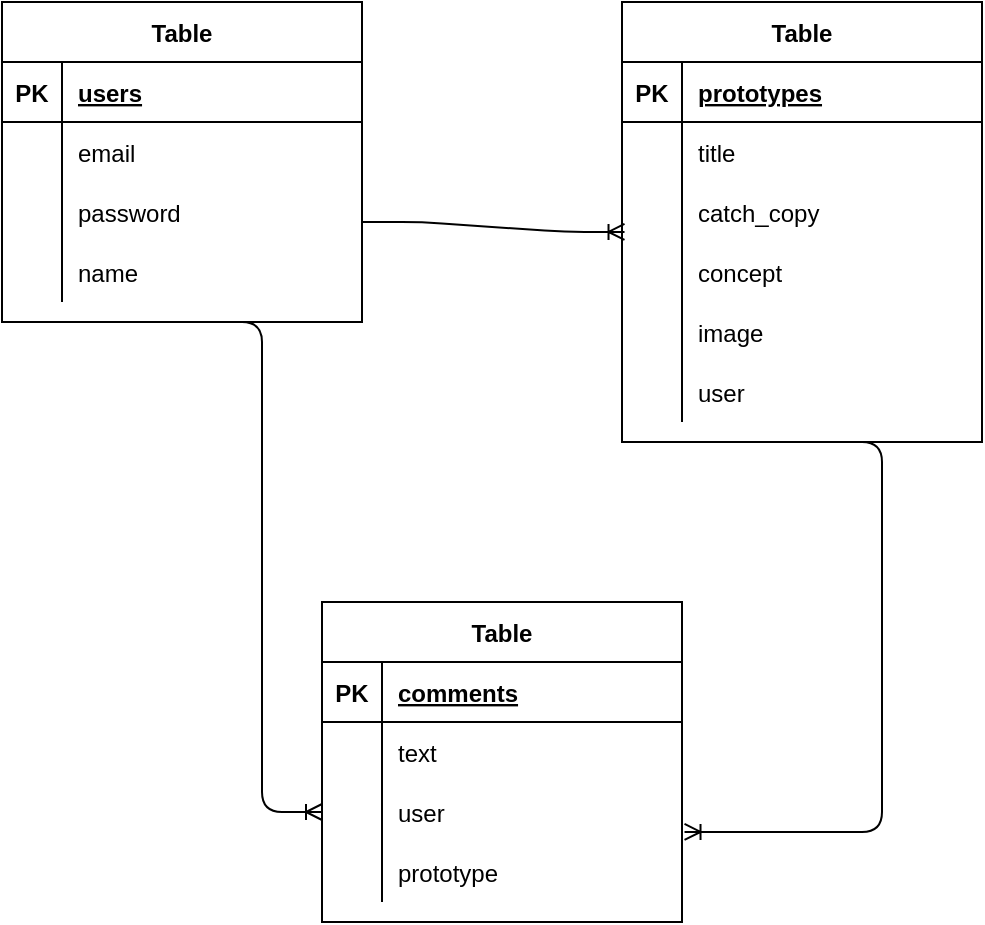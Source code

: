 <mxfile version="14.2.4" type="embed" pages="2">
    <diagram id="FxqAuDwuMw41KQajTdZg" name="ページ1">
        <mxGraphModel dx="511" dy="674" grid="1" gridSize="10" guides="1" tooltips="1" connect="1" arrows="1" fold="1" page="1" pageScale="1" pageWidth="850" pageHeight="1100" math="0" shadow="0">
            <root>
                <mxCell id="0"/>
                <mxCell id="1" parent="0"/>
                <mxCell id="o4Pr2MXqR8TXZmCJZxpu-56" value="Table" style="shape=table;startSize=30;container=1;collapsible=1;childLayout=tableLayout;fixedRows=1;rowLines=0;fontStyle=1;align=center;resizeLast=1;" vertex="1" parent="1">
                    <mxGeometry x="10" y="140" width="180" height="160" as="geometry"/>
                </mxCell>
                <mxCell id="o4Pr2MXqR8TXZmCJZxpu-57" value="" style="shape=partialRectangle;collapsible=0;dropTarget=0;pointerEvents=0;fillColor=none;top=0;left=0;bottom=1;right=0;points=[[0,0.5],[1,0.5]];portConstraint=eastwest;" vertex="1" parent="o4Pr2MXqR8TXZmCJZxpu-56">
                    <mxGeometry y="30" width="180" height="30" as="geometry"/>
                </mxCell>
                <mxCell id="o4Pr2MXqR8TXZmCJZxpu-58" value="PK" style="shape=partialRectangle;connectable=0;fillColor=none;top=0;left=0;bottom=0;right=0;fontStyle=1;overflow=hidden;" vertex="1" parent="o4Pr2MXqR8TXZmCJZxpu-57">
                    <mxGeometry width="30" height="30" as="geometry"/>
                </mxCell>
                <mxCell id="o4Pr2MXqR8TXZmCJZxpu-59" value="users" style="shape=partialRectangle;connectable=0;fillColor=none;top=0;left=0;bottom=0;right=0;align=left;spacingLeft=6;fontStyle=5;overflow=hidden;" vertex="1" parent="o4Pr2MXqR8TXZmCJZxpu-57">
                    <mxGeometry x="30" width="150" height="30" as="geometry"/>
                </mxCell>
                <mxCell id="o4Pr2MXqR8TXZmCJZxpu-60" value="" style="shape=partialRectangle;collapsible=0;dropTarget=0;pointerEvents=0;fillColor=none;top=0;left=0;bottom=0;right=0;points=[[0,0.5],[1,0.5]];portConstraint=eastwest;" vertex="1" parent="o4Pr2MXqR8TXZmCJZxpu-56">
                    <mxGeometry y="60" width="180" height="30" as="geometry"/>
                </mxCell>
                <mxCell id="o4Pr2MXqR8TXZmCJZxpu-61" value="" style="shape=partialRectangle;connectable=0;fillColor=none;top=0;left=0;bottom=0;right=0;editable=1;overflow=hidden;" vertex="1" parent="o4Pr2MXqR8TXZmCJZxpu-60">
                    <mxGeometry width="30" height="30" as="geometry"/>
                </mxCell>
                <mxCell id="o4Pr2MXqR8TXZmCJZxpu-62" value="email" style="shape=partialRectangle;connectable=0;fillColor=none;top=0;left=0;bottom=0;right=0;align=left;spacingLeft=6;overflow=hidden;" vertex="1" parent="o4Pr2MXqR8TXZmCJZxpu-60">
                    <mxGeometry x="30" width="150" height="30" as="geometry"/>
                </mxCell>
                <mxCell id="o4Pr2MXqR8TXZmCJZxpu-63" value="" style="shape=partialRectangle;collapsible=0;dropTarget=0;pointerEvents=0;fillColor=none;top=0;left=0;bottom=0;right=0;points=[[0,0.5],[1,0.5]];portConstraint=eastwest;" vertex="1" parent="o4Pr2MXqR8TXZmCJZxpu-56">
                    <mxGeometry y="90" width="180" height="30" as="geometry"/>
                </mxCell>
                <mxCell id="o4Pr2MXqR8TXZmCJZxpu-64" value="" style="shape=partialRectangle;connectable=0;fillColor=none;top=0;left=0;bottom=0;right=0;editable=1;overflow=hidden;" vertex="1" parent="o4Pr2MXqR8TXZmCJZxpu-63">
                    <mxGeometry width="30" height="30" as="geometry"/>
                </mxCell>
                <mxCell id="o4Pr2MXqR8TXZmCJZxpu-65" value="password" style="shape=partialRectangle;connectable=0;fillColor=none;top=0;left=0;bottom=0;right=0;align=left;spacingLeft=6;overflow=hidden;" vertex="1" parent="o4Pr2MXqR8TXZmCJZxpu-63">
                    <mxGeometry x="30" width="150" height="30" as="geometry"/>
                </mxCell>
                <mxCell id="o4Pr2MXqR8TXZmCJZxpu-66" value="" style="shape=partialRectangle;collapsible=0;dropTarget=0;pointerEvents=0;fillColor=none;top=0;left=0;bottom=0;right=0;points=[[0,0.5],[1,0.5]];portConstraint=eastwest;" vertex="1" parent="o4Pr2MXqR8TXZmCJZxpu-56">
                    <mxGeometry y="120" width="180" height="30" as="geometry"/>
                </mxCell>
                <mxCell id="o4Pr2MXqR8TXZmCJZxpu-67" value="" style="shape=partialRectangle;connectable=0;fillColor=none;top=0;left=0;bottom=0;right=0;editable=1;overflow=hidden;" vertex="1" parent="o4Pr2MXqR8TXZmCJZxpu-66">
                    <mxGeometry width="30" height="30" as="geometry"/>
                </mxCell>
                <mxCell id="o4Pr2MXqR8TXZmCJZxpu-68" value="name" style="shape=partialRectangle;connectable=0;fillColor=none;top=0;left=0;bottom=0;right=0;align=left;spacingLeft=6;overflow=hidden;" vertex="1" parent="o4Pr2MXqR8TXZmCJZxpu-66">
                    <mxGeometry x="30" width="150" height="30" as="geometry"/>
                </mxCell>
                <mxCell id="o4Pr2MXqR8TXZmCJZxpu-69" value="Table" style="shape=table;startSize=30;container=1;collapsible=1;childLayout=tableLayout;fixedRows=1;rowLines=0;fontStyle=1;align=center;resizeLast=1;" vertex="1" parent="1">
                    <mxGeometry x="320" y="140" width="180" height="220" as="geometry"/>
                </mxCell>
                <mxCell id="o4Pr2MXqR8TXZmCJZxpu-70" value="" style="shape=partialRectangle;collapsible=0;dropTarget=0;pointerEvents=0;fillColor=none;top=0;left=0;bottom=1;right=0;points=[[0,0.5],[1,0.5]];portConstraint=eastwest;" vertex="1" parent="o4Pr2MXqR8TXZmCJZxpu-69">
                    <mxGeometry y="30" width="180" height="30" as="geometry"/>
                </mxCell>
                <mxCell id="o4Pr2MXqR8TXZmCJZxpu-71" value="PK" style="shape=partialRectangle;connectable=0;fillColor=none;top=0;left=0;bottom=0;right=0;fontStyle=1;overflow=hidden;" vertex="1" parent="o4Pr2MXqR8TXZmCJZxpu-70">
                    <mxGeometry width="30" height="30" as="geometry"/>
                </mxCell>
                <mxCell id="o4Pr2MXqR8TXZmCJZxpu-72" value="prototypes" style="shape=partialRectangle;connectable=0;fillColor=none;top=0;left=0;bottom=0;right=0;align=left;spacingLeft=6;fontStyle=5;overflow=hidden;" vertex="1" parent="o4Pr2MXqR8TXZmCJZxpu-70">
                    <mxGeometry x="30" width="150" height="30" as="geometry"/>
                </mxCell>
                <mxCell id="o4Pr2MXqR8TXZmCJZxpu-73" value="" style="shape=partialRectangle;collapsible=0;dropTarget=0;pointerEvents=0;fillColor=none;top=0;left=0;bottom=0;right=0;points=[[0,0.5],[1,0.5]];portConstraint=eastwest;" vertex="1" parent="o4Pr2MXqR8TXZmCJZxpu-69">
                    <mxGeometry y="60" width="180" height="30" as="geometry"/>
                </mxCell>
                <mxCell id="o4Pr2MXqR8TXZmCJZxpu-74" value="" style="shape=partialRectangle;connectable=0;fillColor=none;top=0;left=0;bottom=0;right=0;editable=1;overflow=hidden;" vertex="1" parent="o4Pr2MXqR8TXZmCJZxpu-73">
                    <mxGeometry width="30" height="30" as="geometry"/>
                </mxCell>
                <mxCell id="o4Pr2MXqR8TXZmCJZxpu-75" value="title" style="shape=partialRectangle;connectable=0;fillColor=none;top=0;left=0;bottom=0;right=0;align=left;spacingLeft=6;overflow=hidden;" vertex="1" parent="o4Pr2MXqR8TXZmCJZxpu-73">
                    <mxGeometry x="30" width="150" height="30" as="geometry"/>
                </mxCell>
                <mxCell id="o4Pr2MXqR8TXZmCJZxpu-76" value="" style="shape=partialRectangle;collapsible=0;dropTarget=0;pointerEvents=0;fillColor=none;top=0;left=0;bottom=0;right=0;points=[[0,0.5],[1,0.5]];portConstraint=eastwest;" vertex="1" parent="o4Pr2MXqR8TXZmCJZxpu-69">
                    <mxGeometry y="90" width="180" height="30" as="geometry"/>
                </mxCell>
                <mxCell id="o4Pr2MXqR8TXZmCJZxpu-77" value="" style="shape=partialRectangle;connectable=0;fillColor=none;top=0;left=0;bottom=0;right=0;editable=1;overflow=hidden;" vertex="1" parent="o4Pr2MXqR8TXZmCJZxpu-76">
                    <mxGeometry width="30" height="30" as="geometry"/>
                </mxCell>
                <mxCell id="o4Pr2MXqR8TXZmCJZxpu-78" value="catch_copy" style="shape=partialRectangle;connectable=0;fillColor=none;top=0;left=0;bottom=0;right=0;align=left;spacingLeft=6;overflow=hidden;" vertex="1" parent="o4Pr2MXqR8TXZmCJZxpu-76">
                    <mxGeometry x="30" width="150" height="30" as="geometry"/>
                </mxCell>
                <mxCell id="o4Pr2MXqR8TXZmCJZxpu-79" value="" style="shape=partialRectangle;collapsible=0;dropTarget=0;pointerEvents=0;fillColor=none;top=0;left=0;bottom=0;right=0;points=[[0,0.5],[1,0.5]];portConstraint=eastwest;" vertex="1" parent="o4Pr2MXqR8TXZmCJZxpu-69">
                    <mxGeometry y="120" width="180" height="30" as="geometry"/>
                </mxCell>
                <mxCell id="o4Pr2MXqR8TXZmCJZxpu-80" value="" style="shape=partialRectangle;connectable=0;fillColor=none;top=0;left=0;bottom=0;right=0;editable=1;overflow=hidden;" vertex="1" parent="o4Pr2MXqR8TXZmCJZxpu-79">
                    <mxGeometry width="30" height="30" as="geometry"/>
                </mxCell>
                <mxCell id="o4Pr2MXqR8TXZmCJZxpu-81" value="concept" style="shape=partialRectangle;connectable=0;fillColor=none;top=0;left=0;bottom=0;right=0;align=left;spacingLeft=6;overflow=hidden;" vertex="1" parent="o4Pr2MXqR8TXZmCJZxpu-79">
                    <mxGeometry x="30" width="150" height="30" as="geometry"/>
                </mxCell>
                <mxCell id="o4Pr2MXqR8TXZmCJZxpu-104" style="shape=partialRectangle;collapsible=0;dropTarget=0;pointerEvents=0;fillColor=none;top=0;left=0;bottom=0;right=0;points=[[0,0.5],[1,0.5]];portConstraint=eastwest;" vertex="1" parent="o4Pr2MXqR8TXZmCJZxpu-69">
                    <mxGeometry y="150" width="180" height="30" as="geometry"/>
                </mxCell>
                <mxCell id="o4Pr2MXqR8TXZmCJZxpu-105" style="shape=partialRectangle;connectable=0;fillColor=none;top=0;left=0;bottom=0;right=0;editable=1;overflow=hidden;" vertex="1" parent="o4Pr2MXqR8TXZmCJZxpu-104">
                    <mxGeometry width="30" height="30" as="geometry"/>
                </mxCell>
                <mxCell id="o4Pr2MXqR8TXZmCJZxpu-106" value="image" style="shape=partialRectangle;connectable=0;fillColor=none;top=0;left=0;bottom=0;right=0;align=left;spacingLeft=6;overflow=hidden;" vertex="1" parent="o4Pr2MXqR8TXZmCJZxpu-104">
                    <mxGeometry x="30" width="150" height="30" as="geometry"/>
                </mxCell>
                <mxCell id="o4Pr2MXqR8TXZmCJZxpu-101" style="shape=partialRectangle;collapsible=0;dropTarget=0;pointerEvents=0;fillColor=none;top=0;left=0;bottom=0;right=0;points=[[0,0.5],[1,0.5]];portConstraint=eastwest;" vertex="1" parent="o4Pr2MXqR8TXZmCJZxpu-69">
                    <mxGeometry y="180" width="180" height="30" as="geometry"/>
                </mxCell>
                <mxCell id="o4Pr2MXqR8TXZmCJZxpu-102" style="shape=partialRectangle;connectable=0;fillColor=none;top=0;left=0;bottom=0;right=0;editable=1;overflow=hidden;" vertex="1" parent="o4Pr2MXqR8TXZmCJZxpu-101">
                    <mxGeometry width="30" height="30" as="geometry"/>
                </mxCell>
                <mxCell id="o4Pr2MXqR8TXZmCJZxpu-103" value="user" style="shape=partialRectangle;connectable=0;fillColor=none;top=0;left=0;bottom=0;right=0;align=left;spacingLeft=6;overflow=hidden;" vertex="1" parent="o4Pr2MXqR8TXZmCJZxpu-101">
                    <mxGeometry x="30" width="150" height="30" as="geometry"/>
                </mxCell>
                <mxCell id="o4Pr2MXqR8TXZmCJZxpu-82" value="Table" style="shape=table;startSize=30;container=1;collapsible=1;childLayout=tableLayout;fixedRows=1;rowLines=0;fontStyle=1;align=center;resizeLast=1;" vertex="1" parent="1">
                    <mxGeometry x="170" y="440" width="180" height="160" as="geometry"/>
                </mxCell>
                <mxCell id="o4Pr2MXqR8TXZmCJZxpu-83" value="" style="shape=partialRectangle;collapsible=0;dropTarget=0;pointerEvents=0;fillColor=none;top=0;left=0;bottom=1;right=0;points=[[0,0.5],[1,0.5]];portConstraint=eastwest;" vertex="1" parent="o4Pr2MXqR8TXZmCJZxpu-82">
                    <mxGeometry y="30" width="180" height="30" as="geometry"/>
                </mxCell>
                <mxCell id="o4Pr2MXqR8TXZmCJZxpu-84" value="PK" style="shape=partialRectangle;connectable=0;fillColor=none;top=0;left=0;bottom=0;right=0;fontStyle=1;overflow=hidden;" vertex="1" parent="o4Pr2MXqR8TXZmCJZxpu-83">
                    <mxGeometry width="30" height="30" as="geometry"/>
                </mxCell>
                <mxCell id="o4Pr2MXqR8TXZmCJZxpu-85" value="comments" style="shape=partialRectangle;connectable=0;fillColor=none;top=0;left=0;bottom=0;right=0;align=left;spacingLeft=6;fontStyle=5;overflow=hidden;" vertex="1" parent="o4Pr2MXqR8TXZmCJZxpu-83">
                    <mxGeometry x="30" width="150" height="30" as="geometry"/>
                </mxCell>
                <mxCell id="o4Pr2MXqR8TXZmCJZxpu-86" value="" style="shape=partialRectangle;collapsible=0;dropTarget=0;pointerEvents=0;fillColor=none;top=0;left=0;bottom=0;right=0;points=[[0,0.5],[1,0.5]];portConstraint=eastwest;" vertex="1" parent="o4Pr2MXqR8TXZmCJZxpu-82">
                    <mxGeometry y="60" width="180" height="30" as="geometry"/>
                </mxCell>
                <mxCell id="o4Pr2MXqR8TXZmCJZxpu-87" value="" style="shape=partialRectangle;connectable=0;fillColor=none;top=0;left=0;bottom=0;right=0;editable=1;overflow=hidden;" vertex="1" parent="o4Pr2MXqR8TXZmCJZxpu-86">
                    <mxGeometry width="30" height="30" as="geometry"/>
                </mxCell>
                <mxCell id="o4Pr2MXqR8TXZmCJZxpu-88" value="text" style="shape=partialRectangle;connectable=0;fillColor=none;top=0;left=0;bottom=0;right=0;align=left;spacingLeft=6;overflow=hidden;" vertex="1" parent="o4Pr2MXqR8TXZmCJZxpu-86">
                    <mxGeometry x="30" width="150" height="30" as="geometry"/>
                </mxCell>
                <mxCell id="o4Pr2MXqR8TXZmCJZxpu-89" value="" style="shape=partialRectangle;collapsible=0;dropTarget=0;pointerEvents=0;fillColor=none;top=0;left=0;bottom=0;right=0;points=[[0,0.5],[1,0.5]];portConstraint=eastwest;" vertex="1" parent="o4Pr2MXqR8TXZmCJZxpu-82">
                    <mxGeometry y="90" width="180" height="30" as="geometry"/>
                </mxCell>
                <mxCell id="o4Pr2MXqR8TXZmCJZxpu-90" value="" style="shape=partialRectangle;connectable=0;fillColor=none;top=0;left=0;bottom=0;right=0;editable=1;overflow=hidden;" vertex="1" parent="o4Pr2MXqR8TXZmCJZxpu-89">
                    <mxGeometry width="30" height="30" as="geometry"/>
                </mxCell>
                <mxCell id="o4Pr2MXqR8TXZmCJZxpu-91" value="user" style="shape=partialRectangle;connectable=0;fillColor=none;top=0;left=0;bottom=0;right=0;align=left;spacingLeft=6;overflow=hidden;" vertex="1" parent="o4Pr2MXqR8TXZmCJZxpu-89">
                    <mxGeometry x="30" width="150" height="30" as="geometry"/>
                </mxCell>
                <mxCell id="o4Pr2MXqR8TXZmCJZxpu-92" value="" style="shape=partialRectangle;collapsible=0;dropTarget=0;pointerEvents=0;fillColor=none;top=0;left=0;bottom=0;right=0;points=[[0,0.5],[1,0.5]];portConstraint=eastwest;" vertex="1" parent="o4Pr2MXqR8TXZmCJZxpu-82">
                    <mxGeometry y="120" width="180" height="30" as="geometry"/>
                </mxCell>
                <mxCell id="o4Pr2MXqR8TXZmCJZxpu-93" value="" style="shape=partialRectangle;connectable=0;fillColor=none;top=0;left=0;bottom=0;right=0;editable=1;overflow=hidden;" vertex="1" parent="o4Pr2MXqR8TXZmCJZxpu-92">
                    <mxGeometry width="30" height="30" as="geometry"/>
                </mxCell>
                <mxCell id="o4Pr2MXqR8TXZmCJZxpu-94" value="prototype" style="shape=partialRectangle;connectable=0;fillColor=none;top=0;left=0;bottom=0;right=0;align=left;spacingLeft=6;overflow=hidden;" vertex="1" parent="o4Pr2MXqR8TXZmCJZxpu-92">
                    <mxGeometry x="30" width="150" height="30" as="geometry"/>
                </mxCell>
                <mxCell id="o4Pr2MXqR8TXZmCJZxpu-107" value="" style="edgeStyle=entityRelationEdgeStyle;fontSize=12;html=1;endArrow=ERoneToMany;entryX=0.007;entryY=0.833;entryDx=0;entryDy=0;entryPerimeter=0;" edge="1" parent="1" target="o4Pr2MXqR8TXZmCJZxpu-76">
                    <mxGeometry width="100" height="100" relative="1" as="geometry">
                        <mxPoint x="190" y="250" as="sourcePoint"/>
                        <mxPoint x="290" y="150" as="targetPoint"/>
                    </mxGeometry>
                </mxCell>
                <mxCell id="o4Pr2MXqR8TXZmCJZxpu-108" value="" style="edgeStyle=entityRelationEdgeStyle;fontSize=12;html=1;endArrow=ERoneToMany;entryX=1.007;entryY=0.833;entryDx=0;entryDy=0;entryPerimeter=0;" edge="1" parent="1" target="o4Pr2MXqR8TXZmCJZxpu-89">
                    <mxGeometry width="100" height="100" relative="1" as="geometry">
                        <mxPoint x="420" y="360" as="sourcePoint"/>
                        <mxPoint x="470" y="570" as="targetPoint"/>
                    </mxGeometry>
                </mxCell>
                <mxCell id="o4Pr2MXqR8TXZmCJZxpu-109" value="" style="edgeStyle=entityRelationEdgeStyle;fontSize=12;html=1;endArrow=ERoneToMany;entryX=0;entryY=0.5;entryDx=0;entryDy=0;" edge="1" parent="1" target="o4Pr2MXqR8TXZmCJZxpu-89">
                    <mxGeometry width="100" height="100" relative="1" as="geometry">
                        <mxPoint x="110" y="300" as="sourcePoint"/>
                        <mxPoint x="320" y="300" as="targetPoint"/>
                    </mxGeometry>
                </mxCell>
            </root>
        </mxGraphModel>
    </diagram>
    <diagram id="OWBxQErSNsrkgwJ2LtOE" name="ページ2">
        <mxGraphModel dx="511" dy="674" grid="1" gridSize="10" guides="1" tooltips="1" connect="1" arrows="1" fold="1" page="1" pageScale="1" pageWidth="850" pageHeight="1100" math="0" shadow="0">
            <root>
                <mxCell id="VcS1qnO-8Mtcd7OvaByi-0"/>
                <mxCell id="VcS1qnO-8Mtcd7OvaByi-1" parent="VcS1qnO-8Mtcd7OvaByi-0"/>
            </root>
        </mxGraphModel>
    </diagram>
</mxfile>